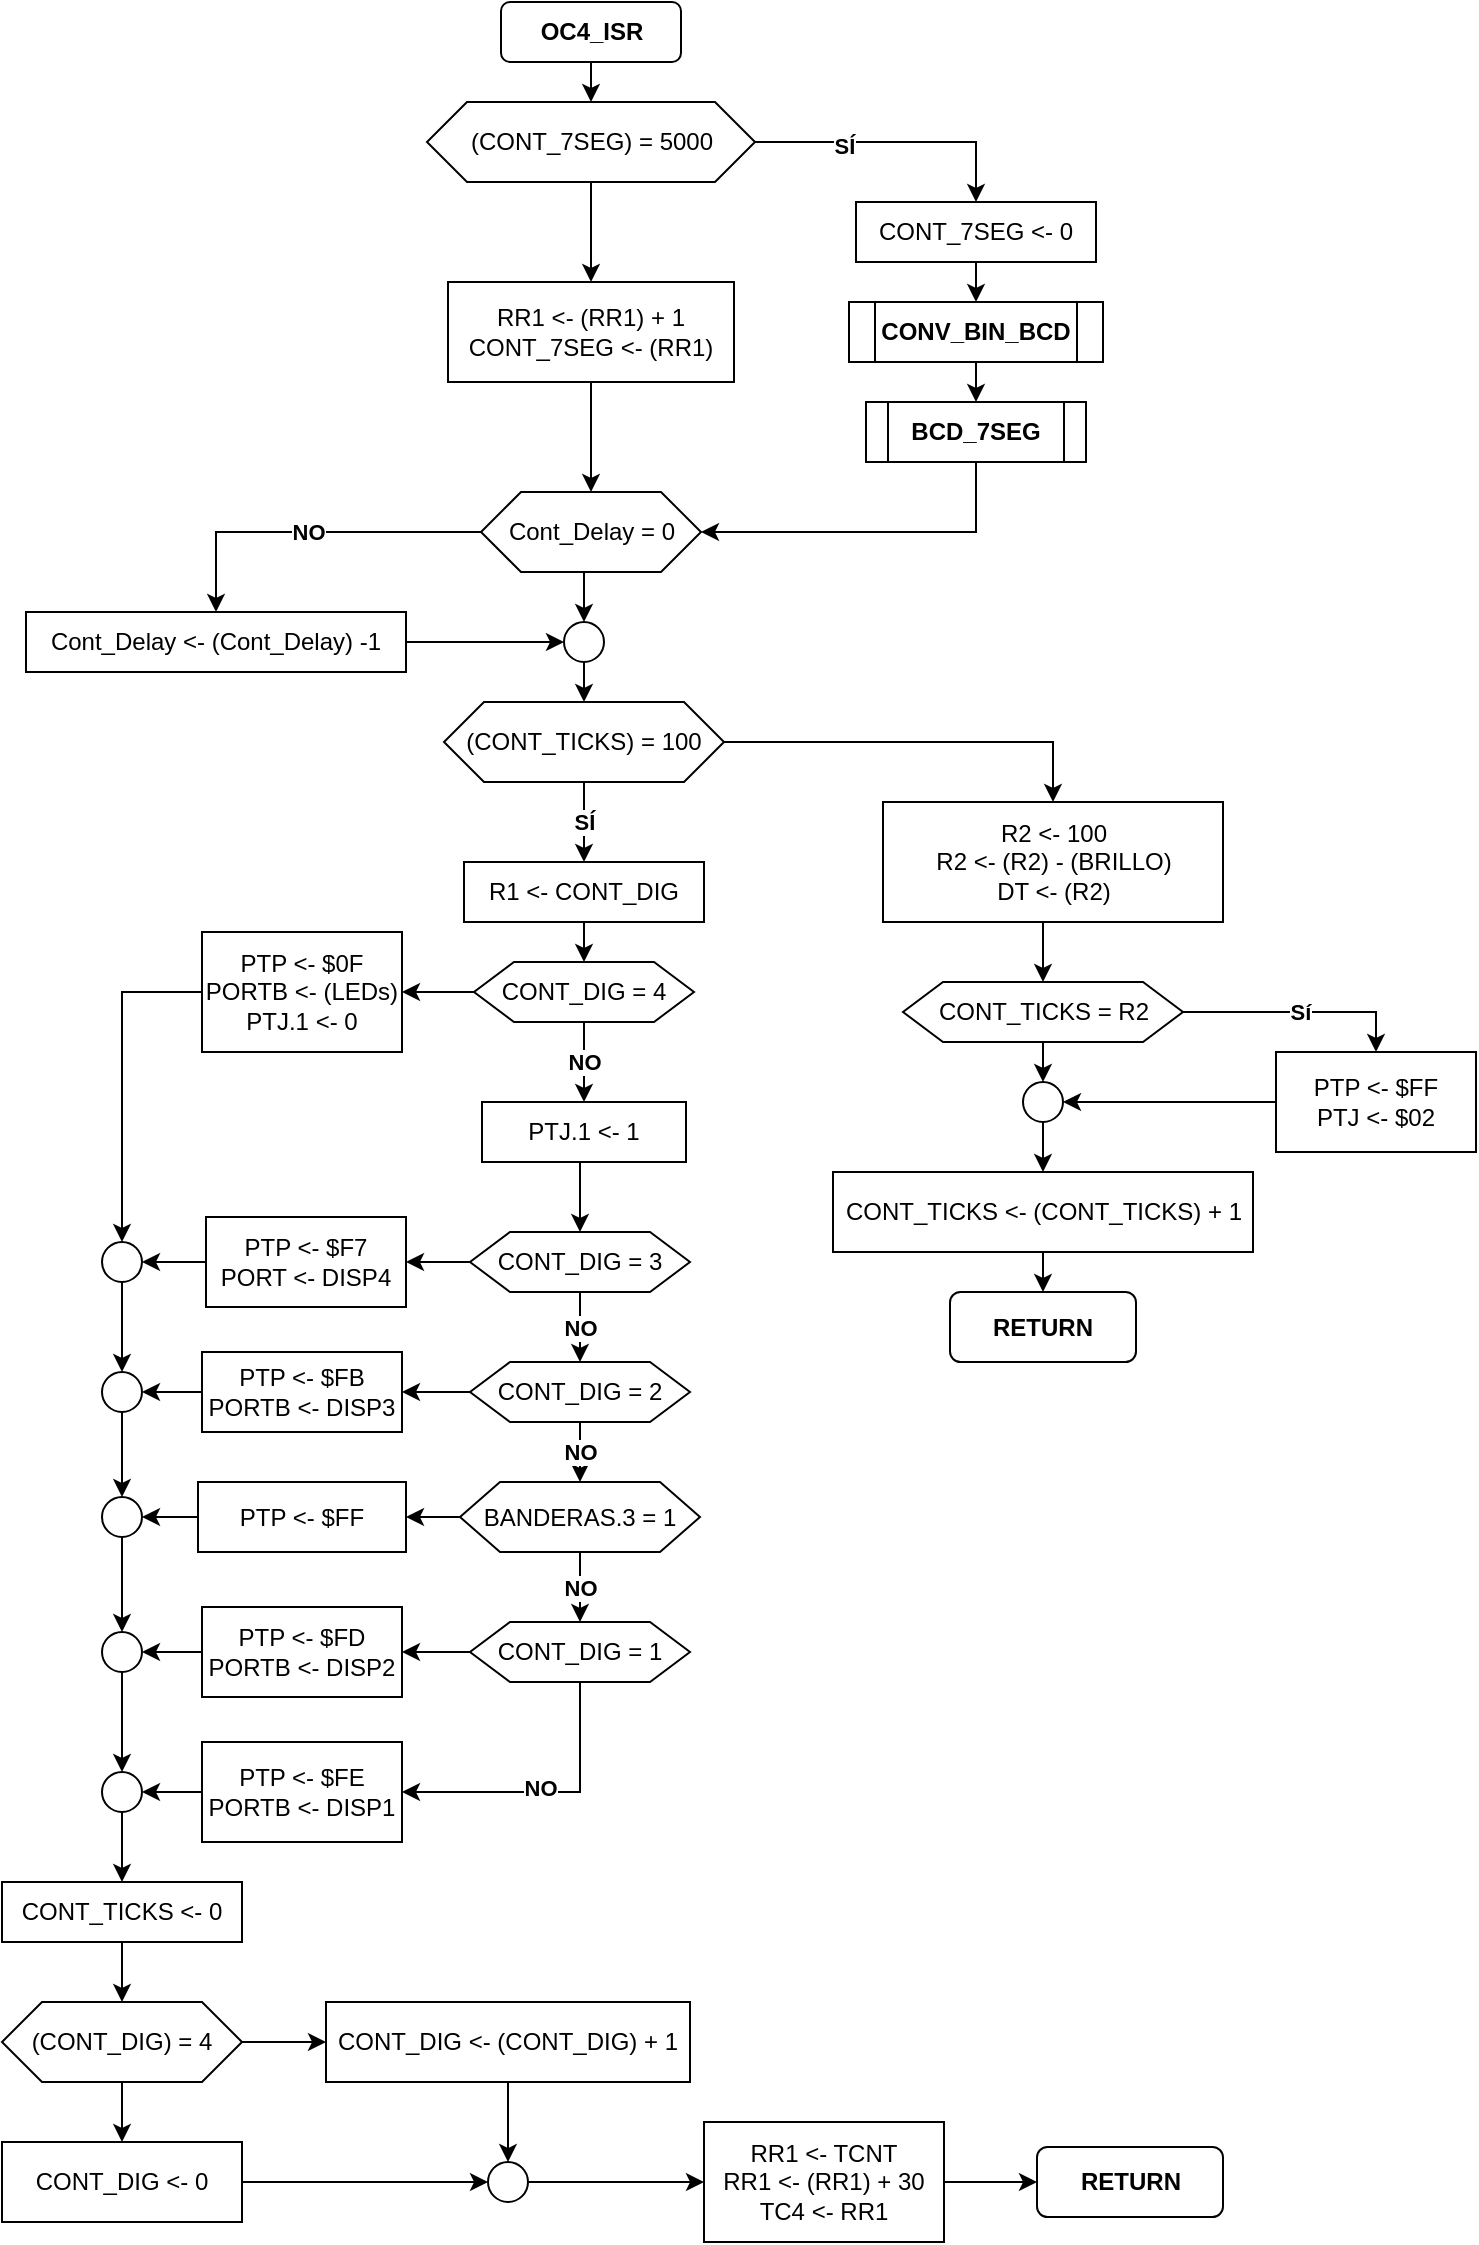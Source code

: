 <mxfile version="14.3.1" type="google"><diagram id="KmJu90Agw-A7-go_Xd_k" name="Page-1"><mxGraphModel dx="742" dy="575" grid="1" gridSize="10" guides="1" tooltips="1" connect="1" arrows="1" fold="1" page="1" pageScale="1" pageWidth="827" pageHeight="1169" math="0" shadow="0"><root><mxCell id="0"/><mxCell id="1" parent="0"/><mxCell id="s95_hVxubEFKR47E11qt-143" style="edgeStyle=orthogonalEdgeStyle;rounded=0;orthogonalLoop=1;jettySize=auto;html=1;exitX=0.5;exitY=1;exitDx=0;exitDy=0;entryX=0.5;entryY=0;entryDx=0;entryDy=0;" edge="1" parent="1" source="s95_hVxubEFKR47E11qt-1" target="s95_hVxubEFKR47E11qt-109"><mxGeometry relative="1" as="geometry"/></mxCell><mxCell id="s95_hVxubEFKR47E11qt-1" value="OC4_ISR" style="rounded=1;whiteSpace=wrap;html=1;fontStyle=1" vertex="1" parent="1"><mxGeometry x="309.5" y="20" width="90" height="30" as="geometry"/></mxCell><mxCell id="s95_hVxubEFKR47E11qt-121" style="edgeStyle=orthogonalEdgeStyle;rounded=0;orthogonalLoop=1;jettySize=auto;html=1;exitX=0.5;exitY=1;exitDx=0;exitDy=0;entryX=0.5;entryY=0;entryDx=0;entryDy=0;" edge="1" parent="1" source="s95_hVxubEFKR47E11qt-4" target="s95_hVxubEFKR47E11qt-118"><mxGeometry relative="1" as="geometry"/></mxCell><mxCell id="s95_hVxubEFKR47E11qt-4" value="RR1 &amp;lt;- (RR1) + 1&lt;br&gt;CONT_7SEG &amp;lt;- (RR1)" style="rounded=0;whiteSpace=wrap;html=1;" vertex="1" parent="1"><mxGeometry x="283" y="160" width="143" height="50" as="geometry"/></mxCell><mxCell id="s95_hVxubEFKR47E11qt-119" value="SÍ" style="edgeStyle=orthogonalEdgeStyle;rounded=0;orthogonalLoop=1;jettySize=auto;html=1;exitX=0.5;exitY=1;exitDx=0;exitDy=0;entryX=0.5;entryY=0;entryDx=0;entryDy=0;fontStyle=1" edge="1" parent="1" source="s95_hVxubEFKR47E11qt-9" target="s95_hVxubEFKR47E11qt-30"><mxGeometry relative="1" as="geometry"/></mxCell><mxCell id="s95_hVxubEFKR47E11qt-137" style="edgeStyle=orthogonalEdgeStyle;rounded=0;orthogonalLoop=1;jettySize=auto;html=1;exitX=1;exitY=0.5;exitDx=0;exitDy=0;entryX=0.5;entryY=0;entryDx=0;entryDy=0;" edge="1" parent="1" source="s95_hVxubEFKR47E11qt-9" target="s95_hVxubEFKR47E11qt-10"><mxGeometry relative="1" as="geometry"/></mxCell><mxCell id="s95_hVxubEFKR47E11qt-9" value="(CONT_TICKS) = 100" style="shape=hexagon;perimeter=hexagonPerimeter2;whiteSpace=wrap;html=1;fixedSize=1;" vertex="1" parent="1"><mxGeometry x="281" y="370" width="140" height="40" as="geometry"/></mxCell><mxCell id="s95_hVxubEFKR47E11qt-25" style="edgeStyle=orthogonalEdgeStyle;rounded=0;orthogonalLoop=1;jettySize=auto;html=1;exitX=0.5;exitY=1;exitDx=0;exitDy=0;entryX=0.5;entryY=0;entryDx=0;entryDy=0;" edge="1" parent="1" source="s95_hVxubEFKR47E11qt-10" target="s95_hVxubEFKR47E11qt-12"><mxGeometry relative="1" as="geometry"/></mxCell><mxCell id="s95_hVxubEFKR47E11qt-10" value="R2 &amp;lt;- 100&lt;br&gt;R2 &amp;lt;- (R2) - (BRILLO)&lt;br&gt;DT &amp;lt;- (R2)&lt;br&gt;" style="rounded=0;whiteSpace=wrap;html=1;" vertex="1" parent="1"><mxGeometry x="500.5" y="420" width="170" height="60" as="geometry"/></mxCell><mxCell id="s95_hVxubEFKR47E11qt-16" value="Sí" style="edgeStyle=orthogonalEdgeStyle;rounded=0;orthogonalLoop=1;jettySize=auto;html=1;exitX=1;exitY=0.5;exitDx=0;exitDy=0;fontStyle=1" edge="1" parent="1" source="s95_hVxubEFKR47E11qt-12" target="s95_hVxubEFKR47E11qt-13"><mxGeometry relative="1" as="geometry"/></mxCell><mxCell id="s95_hVxubEFKR47E11qt-21" style="edgeStyle=orthogonalEdgeStyle;rounded=0;orthogonalLoop=1;jettySize=auto;html=1;exitX=0.5;exitY=1;exitDx=0;exitDy=0;entryX=0.5;entryY=0;entryDx=0;entryDy=0;" edge="1" parent="1" source="s95_hVxubEFKR47E11qt-12" target="s95_hVxubEFKR47E11qt-17"><mxGeometry relative="1" as="geometry"/></mxCell><mxCell id="s95_hVxubEFKR47E11qt-12" value="CONT_TICKS = R2" style="shape=hexagon;perimeter=hexagonPerimeter2;whiteSpace=wrap;html=1;fixedSize=1;" vertex="1" parent="1"><mxGeometry x="510.5" y="510" width="140" height="30" as="geometry"/></mxCell><mxCell id="s95_hVxubEFKR47E11qt-23" style="edgeStyle=orthogonalEdgeStyle;rounded=0;orthogonalLoop=1;jettySize=auto;html=1;exitX=0;exitY=0.5;exitDx=0;exitDy=0;entryX=1;entryY=0.5;entryDx=0;entryDy=0;" edge="1" parent="1" source="s95_hVxubEFKR47E11qt-13" target="s95_hVxubEFKR47E11qt-17"><mxGeometry relative="1" as="geometry"/></mxCell><mxCell id="s95_hVxubEFKR47E11qt-13" value="PTP &amp;lt;- $FF&lt;br&gt;PTJ &amp;lt;- $02" style="rounded=0;whiteSpace=wrap;html=1;" vertex="1" parent="1"><mxGeometry x="697" y="545" width="100" height="50" as="geometry"/></mxCell><mxCell id="s95_hVxubEFKR47E11qt-139" style="edgeStyle=orthogonalEdgeStyle;rounded=0;orthogonalLoop=1;jettySize=auto;html=1;exitX=0.5;exitY=1;exitDx=0;exitDy=0;entryX=0.5;entryY=0;entryDx=0;entryDy=0;" edge="1" parent="1" source="s95_hVxubEFKR47E11qt-15" target="s95_hVxubEFKR47E11qt-138"><mxGeometry relative="1" as="geometry"/></mxCell><mxCell id="s95_hVxubEFKR47E11qt-15" value="CONT_TICKS &amp;lt;- (CONT_TICKS) + 1" style="rounded=0;whiteSpace=wrap;html=1;" vertex="1" parent="1"><mxGeometry x="475.5" y="605" width="210" height="40" as="geometry"/></mxCell><mxCell id="s95_hVxubEFKR47E11qt-140" style="edgeStyle=orthogonalEdgeStyle;rounded=0;orthogonalLoop=1;jettySize=auto;html=1;exitX=0.5;exitY=1;exitDx=0;exitDy=0;entryX=0.5;entryY=0;entryDx=0;entryDy=0;" edge="1" parent="1" source="s95_hVxubEFKR47E11qt-17" target="s95_hVxubEFKR47E11qt-15"><mxGeometry relative="1" as="geometry"/></mxCell><mxCell id="s95_hVxubEFKR47E11qt-17" value="" style="ellipse;whiteSpace=wrap;html=1;aspect=fixed;" vertex="1" parent="1"><mxGeometry x="570.5" y="560" width="20" height="20" as="geometry"/></mxCell><mxCell id="s95_hVxubEFKR47E11qt-37" style="edgeStyle=orthogonalEdgeStyle;rounded=0;orthogonalLoop=1;jettySize=auto;html=1;exitX=0.5;exitY=1;exitDx=0;exitDy=0;entryX=0.5;entryY=0;entryDx=0;entryDy=0;" edge="1" parent="1" source="s95_hVxubEFKR47E11qt-29" target="s95_hVxubEFKR47E11qt-32"><mxGeometry relative="1" as="geometry"/></mxCell><mxCell id="s95_hVxubEFKR47E11qt-29" value="PTJ.1 &amp;lt;- 1" style="rounded=0;whiteSpace=wrap;html=1;" vertex="1" parent="1"><mxGeometry x="300" y="570" width="102" height="30" as="geometry"/></mxCell><mxCell id="s95_hVxubEFKR47E11qt-35" style="edgeStyle=orthogonalEdgeStyle;rounded=0;orthogonalLoop=1;jettySize=auto;html=1;exitX=0.5;exitY=1;exitDx=0;exitDy=0;entryX=0.5;entryY=0;entryDx=0;entryDy=0;" edge="1" parent="1" source="s95_hVxubEFKR47E11qt-30" target="s95_hVxubEFKR47E11qt-31"><mxGeometry relative="1" as="geometry"/></mxCell><mxCell id="s95_hVxubEFKR47E11qt-30" value="R1 &amp;lt;- CONT_DIG" style="rounded=0;whiteSpace=wrap;html=1;" vertex="1" parent="1"><mxGeometry x="291" y="450" width="120" height="30" as="geometry"/></mxCell><mxCell id="s95_hVxubEFKR47E11qt-36" value="NO" style="edgeStyle=orthogonalEdgeStyle;rounded=0;orthogonalLoop=1;jettySize=auto;html=1;exitX=0.5;exitY=1;exitDx=0;exitDy=0;entryX=0.5;entryY=0;entryDx=0;entryDy=0;fontStyle=1" edge="1" parent="1" source="s95_hVxubEFKR47E11qt-31" target="s95_hVxubEFKR47E11qt-29"><mxGeometry relative="1" as="geometry"/></mxCell><mxCell id="s95_hVxubEFKR47E11qt-66" style="edgeStyle=orthogonalEdgeStyle;rounded=0;orthogonalLoop=1;jettySize=auto;html=1;exitX=0;exitY=0.5;exitDx=0;exitDy=0;entryX=1;entryY=0.5;entryDx=0;entryDy=0;" edge="1" parent="1" source="s95_hVxubEFKR47E11qt-31" target="s95_hVxubEFKR47E11qt-45"><mxGeometry relative="1" as="geometry"/></mxCell><mxCell id="s95_hVxubEFKR47E11qt-31" value="CONT_DIG = 4" style="shape=hexagon;perimeter=hexagonPerimeter2;whiteSpace=wrap;html=1;fixedSize=1;" vertex="1" parent="1"><mxGeometry x="296" y="500" width="110" height="30" as="geometry"/></mxCell><mxCell id="s95_hVxubEFKR47E11qt-38" value="NO" style="edgeStyle=orthogonalEdgeStyle;rounded=0;orthogonalLoop=1;jettySize=auto;html=1;exitX=0.5;exitY=1;exitDx=0;exitDy=0;entryX=0.5;entryY=0;entryDx=0;entryDy=0;fontStyle=1" edge="1" parent="1" source="s95_hVxubEFKR47E11qt-32" target="s95_hVxubEFKR47E11qt-33"><mxGeometry relative="1" as="geometry"/></mxCell><mxCell id="s95_hVxubEFKR47E11qt-68" style="edgeStyle=orthogonalEdgeStyle;rounded=0;orthogonalLoop=1;jettySize=auto;html=1;exitX=0;exitY=0.5;exitDx=0;exitDy=0;entryX=1;entryY=0.5;entryDx=0;entryDy=0;" edge="1" parent="1" source="s95_hVxubEFKR47E11qt-32" target="s95_hVxubEFKR47E11qt-49"><mxGeometry relative="1" as="geometry"/></mxCell><mxCell id="s95_hVxubEFKR47E11qt-32" value="CONT_DIG = 3" style="shape=hexagon;perimeter=hexagonPerimeter2;whiteSpace=wrap;html=1;fixedSize=1;" vertex="1" parent="1"><mxGeometry x="294" y="635" width="110" height="30" as="geometry"/></mxCell><mxCell id="s95_hVxubEFKR47E11qt-44" value="NO" style="edgeStyle=orthogonalEdgeStyle;rounded=0;orthogonalLoop=1;jettySize=auto;html=1;exitX=0.5;exitY=1;exitDx=0;exitDy=0;entryX=0.5;entryY=0;entryDx=0;entryDy=0;fontStyle=1" edge="1" parent="1" source="s95_hVxubEFKR47E11qt-33" target="s95_hVxubEFKR47E11qt-41"><mxGeometry relative="1" as="geometry"/></mxCell><mxCell id="s95_hVxubEFKR47E11qt-69" value="" style="edgeStyle=orthogonalEdgeStyle;rounded=0;orthogonalLoop=1;jettySize=auto;html=1;" edge="1" parent="1" source="s95_hVxubEFKR47E11qt-33" target="s95_hVxubEFKR47E11qt-47"><mxGeometry relative="1" as="geometry"/></mxCell><mxCell id="s95_hVxubEFKR47E11qt-33" value="CONT_DIG = 2" style="shape=hexagon;perimeter=hexagonPerimeter2;whiteSpace=wrap;html=1;fixedSize=1;" vertex="1" parent="1"><mxGeometry x="294" y="700" width="110" height="30" as="geometry"/></mxCell><mxCell id="s95_hVxubEFKR47E11qt-70" style="edgeStyle=orthogonalEdgeStyle;rounded=0;orthogonalLoop=1;jettySize=auto;html=1;exitX=0;exitY=0.5;exitDx=0;exitDy=0;" edge="1" parent="1" source="s95_hVxubEFKR47E11qt-34" target="s95_hVxubEFKR47E11qt-48"><mxGeometry relative="1" as="geometry"/></mxCell><mxCell id="s95_hVxubEFKR47E11qt-95" style="edgeStyle=orthogonalEdgeStyle;rounded=0;orthogonalLoop=1;jettySize=auto;html=1;exitX=0.5;exitY=1;exitDx=0;exitDy=0;entryX=1;entryY=0.5;entryDx=0;entryDy=0;" edge="1" parent="1" source="s95_hVxubEFKR47E11qt-34" target="s95_hVxubEFKR47E11qt-86"><mxGeometry relative="1" as="geometry"/></mxCell><mxCell id="s95_hVxubEFKR47E11qt-100" value="&lt;b&gt;NO&lt;/b&gt;" style="edgeLabel;html=1;align=center;verticalAlign=middle;resizable=0;points=[];" vertex="1" connectable="0" parent="s95_hVxubEFKR47E11qt-95"><mxGeometry x="0.043" y="-2" relative="1" as="geometry"><mxPoint as="offset"/></mxGeometry></mxCell><mxCell id="s95_hVxubEFKR47E11qt-34" value="CONT_DIG = 1" style="shape=hexagon;perimeter=hexagonPerimeter2;whiteSpace=wrap;html=1;fixedSize=1;" vertex="1" parent="1"><mxGeometry x="294" y="830" width="110" height="30" as="geometry"/></mxCell><mxCell id="s95_hVxubEFKR47E11qt-43" value="NO" style="edgeStyle=orthogonalEdgeStyle;rounded=0;orthogonalLoop=1;jettySize=auto;html=1;exitX=0.5;exitY=1;exitDx=0;exitDy=0;entryX=0.5;entryY=0;entryDx=0;entryDy=0;fontStyle=1" edge="1" parent="1" source="s95_hVxubEFKR47E11qt-41" target="s95_hVxubEFKR47E11qt-34"><mxGeometry relative="1" as="geometry"/></mxCell><mxCell id="s95_hVxubEFKR47E11qt-91" value="" style="edgeStyle=orthogonalEdgeStyle;rounded=0;orthogonalLoop=1;jettySize=auto;html=1;" edge="1" parent="1" source="s95_hVxubEFKR47E11qt-41" target="s95_hVxubEFKR47E11qt-78"><mxGeometry relative="1" as="geometry"/></mxCell><mxCell id="s95_hVxubEFKR47E11qt-41" value="BANDERAS.3 = 1" style="shape=hexagon;perimeter=hexagonPerimeter2;whiteSpace=wrap;html=1;fixedSize=1;" vertex="1" parent="1"><mxGeometry x="289" y="760" width="120" height="35" as="geometry"/></mxCell><mxCell id="s95_hVxubEFKR47E11qt-57" style="edgeStyle=orthogonalEdgeStyle;rounded=0;orthogonalLoop=1;jettySize=auto;html=1;exitX=0;exitY=0.5;exitDx=0;exitDy=0;entryX=0.5;entryY=0;entryDx=0;entryDy=0;" edge="1" parent="1" source="s95_hVxubEFKR47E11qt-45" target="s95_hVxubEFKR47E11qt-56"><mxGeometry relative="1" as="geometry"/></mxCell><mxCell id="s95_hVxubEFKR47E11qt-45" value="PTP &amp;lt;- $0F&lt;br&gt;PORTB &amp;lt;- (LEDs)&lt;br&gt;PTJ.1 &amp;lt;- 0" style="rounded=0;whiteSpace=wrap;html=1;" vertex="1" parent="1"><mxGeometry x="160" y="485" width="100" height="60" as="geometry"/></mxCell><mxCell id="s95_hVxubEFKR47E11qt-61" style="edgeStyle=orthogonalEdgeStyle;rounded=0;orthogonalLoop=1;jettySize=auto;html=1;exitX=0;exitY=0.5;exitDx=0;exitDy=0;entryX=1;entryY=0.5;entryDx=0;entryDy=0;" edge="1" parent="1" source="s95_hVxubEFKR47E11qt-47" target="s95_hVxubEFKR47E11qt-60"><mxGeometry relative="1" as="geometry"/></mxCell><mxCell id="s95_hVxubEFKR47E11qt-47" value="PTP &amp;lt;- $FB&lt;br&gt;PORTB &amp;lt;- DISP3" style="rounded=0;whiteSpace=wrap;html=1;" vertex="1" parent="1"><mxGeometry x="160" y="695" width="100" height="40" as="geometry"/></mxCell><mxCell id="s95_hVxubEFKR47E11qt-64" value="" style="edgeStyle=orthogonalEdgeStyle;rounded=0;orthogonalLoop=1;jettySize=auto;html=1;" edge="1" parent="1" source="s95_hVxubEFKR47E11qt-48" target="s95_hVxubEFKR47E11qt-63"><mxGeometry relative="1" as="geometry"/></mxCell><mxCell id="s95_hVxubEFKR47E11qt-48" value="PTP &amp;lt;- $FD&lt;br&gt;PORTB &amp;lt;- DISP2" style="rounded=0;whiteSpace=wrap;html=1;" vertex="1" parent="1"><mxGeometry x="160" y="822.5" width="100" height="45" as="geometry"/></mxCell><mxCell id="s95_hVxubEFKR47E11qt-59" style="edgeStyle=orthogonalEdgeStyle;rounded=0;orthogonalLoop=1;jettySize=auto;html=1;exitX=0;exitY=0.5;exitDx=0;exitDy=0;entryX=1;entryY=0.5;entryDx=0;entryDy=0;" edge="1" parent="1" source="s95_hVxubEFKR47E11qt-49" target="s95_hVxubEFKR47E11qt-56"><mxGeometry relative="1" as="geometry"/></mxCell><mxCell id="s95_hVxubEFKR47E11qt-49" value="PTP &amp;lt;- $F7&lt;br&gt;PORT &amp;lt;- DISP4" style="rounded=0;whiteSpace=wrap;html=1;" vertex="1" parent="1"><mxGeometry x="162" y="627.5" width="100" height="45" as="geometry"/></mxCell><mxCell id="s95_hVxubEFKR47E11qt-62" style="edgeStyle=orthogonalEdgeStyle;rounded=0;orthogonalLoop=1;jettySize=auto;html=1;exitX=0.5;exitY=1;exitDx=0;exitDy=0;entryX=0.5;entryY=0;entryDx=0;entryDy=0;" edge="1" parent="1" source="s95_hVxubEFKR47E11qt-56" target="s95_hVxubEFKR47E11qt-60"><mxGeometry relative="1" as="geometry"/></mxCell><mxCell id="s95_hVxubEFKR47E11qt-56" value="" style="ellipse;whiteSpace=wrap;html=1;aspect=fixed;" vertex="1" parent="1"><mxGeometry x="110" y="640" width="20" height="20" as="geometry"/></mxCell><mxCell id="s95_hVxubEFKR47E11qt-81" style="edgeStyle=orthogonalEdgeStyle;rounded=0;orthogonalLoop=1;jettySize=auto;html=1;exitX=0.5;exitY=1;exitDx=0;exitDy=0;entryX=0.5;entryY=0;entryDx=0;entryDy=0;" edge="1" parent="1" source="s95_hVxubEFKR47E11qt-60" target="s95_hVxubEFKR47E11qt-80"><mxGeometry relative="1" as="geometry"/></mxCell><mxCell id="s95_hVxubEFKR47E11qt-60" value="" style="ellipse;whiteSpace=wrap;html=1;aspect=fixed;" vertex="1" parent="1"><mxGeometry x="110" y="705" width="20" height="20" as="geometry"/></mxCell><mxCell id="s95_hVxubEFKR47E11qt-97" style="edgeStyle=orthogonalEdgeStyle;rounded=0;orthogonalLoop=1;jettySize=auto;html=1;exitX=0.5;exitY=1;exitDx=0;exitDy=0;entryX=0.5;entryY=0;entryDx=0;entryDy=0;" edge="1" parent="1" source="s95_hVxubEFKR47E11qt-63" target="s95_hVxubEFKR47E11qt-96"><mxGeometry relative="1" as="geometry"/></mxCell><mxCell id="s95_hVxubEFKR47E11qt-63" value="" style="ellipse;whiteSpace=wrap;html=1;aspect=fixed;" vertex="1" parent="1"><mxGeometry x="110" y="835" width="20" height="20" as="geometry"/></mxCell><mxCell id="s95_hVxubEFKR47E11qt-75" style="edgeStyle=orthogonalEdgeStyle;rounded=0;orthogonalLoop=1;jettySize=auto;html=1;exitX=0.5;exitY=1;exitDx=0;exitDy=0;entryX=0.5;entryY=0;entryDx=0;entryDy=0;" edge="1" parent="1" source="s95_hVxubEFKR47E11qt-71" target="s95_hVxubEFKR47E11qt-72"><mxGeometry relative="1" as="geometry"/></mxCell><mxCell id="s95_hVxubEFKR47E11qt-71" value="CONT_TICKS &amp;lt;- 0" style="rounded=0;whiteSpace=wrap;html=1;" vertex="1" parent="1"><mxGeometry x="60" y="960" width="120" height="30" as="geometry"/></mxCell><mxCell id="s95_hVxubEFKR47E11qt-76" style="edgeStyle=orthogonalEdgeStyle;rounded=0;orthogonalLoop=1;jettySize=auto;html=1;exitX=1;exitY=0.5;exitDx=0;exitDy=0;" edge="1" parent="1" source="s95_hVxubEFKR47E11qt-72" target="s95_hVxubEFKR47E11qt-73"><mxGeometry relative="1" as="geometry"/></mxCell><mxCell id="s95_hVxubEFKR47E11qt-85" style="edgeStyle=orthogonalEdgeStyle;rounded=0;orthogonalLoop=1;jettySize=auto;html=1;exitX=0.5;exitY=1;exitDx=0;exitDy=0;entryX=0.5;entryY=0;entryDx=0;entryDy=0;" edge="1" parent="1" source="s95_hVxubEFKR47E11qt-72" target="s95_hVxubEFKR47E11qt-84"><mxGeometry relative="1" as="geometry"/></mxCell><mxCell id="s95_hVxubEFKR47E11qt-72" value="(CONT_DIG) = 4" style="shape=hexagon;perimeter=hexagonPerimeter2;whiteSpace=wrap;html=1;fixedSize=1;" vertex="1" parent="1"><mxGeometry x="60" y="1020" width="120" height="40" as="geometry"/></mxCell><mxCell id="s95_hVxubEFKR47E11qt-102" style="edgeStyle=orthogonalEdgeStyle;rounded=0;orthogonalLoop=1;jettySize=auto;html=1;exitX=0.5;exitY=1;exitDx=0;exitDy=0;entryX=0.5;entryY=0;entryDx=0;entryDy=0;" edge="1" parent="1" source="s95_hVxubEFKR47E11qt-73" target="s95_hVxubEFKR47E11qt-101"><mxGeometry relative="1" as="geometry"/></mxCell><mxCell id="s95_hVxubEFKR47E11qt-73" value="CONT_DIG &amp;lt;- (CONT_DIG) + 1" style="rounded=0;whiteSpace=wrap;html=1;" vertex="1" parent="1"><mxGeometry x="222" y="1020" width="182" height="40" as="geometry"/></mxCell><mxCell id="s95_hVxubEFKR47E11qt-106" style="edgeStyle=orthogonalEdgeStyle;rounded=0;orthogonalLoop=1;jettySize=auto;html=1;exitX=1;exitY=0.5;exitDx=0;exitDy=0;entryX=0;entryY=0.5;entryDx=0;entryDy=0;" edge="1" parent="1" source="s95_hVxubEFKR47E11qt-77" target="s95_hVxubEFKR47E11qt-105"><mxGeometry relative="1" as="geometry"/></mxCell><mxCell id="s95_hVxubEFKR47E11qt-77" value="RR1 &amp;lt;- TCNT&lt;br&gt;RR1 &amp;lt;- (RR1) + 30&lt;br&gt;TC4 &amp;lt;- RR1" style="rounded=0;whiteSpace=wrap;html=1;" vertex="1" parent="1"><mxGeometry x="411" y="1080" width="120" height="60" as="geometry"/></mxCell><mxCell id="s95_hVxubEFKR47E11qt-92" style="edgeStyle=orthogonalEdgeStyle;rounded=0;orthogonalLoop=1;jettySize=auto;html=1;exitX=0;exitY=0.5;exitDx=0;exitDy=0;entryX=1;entryY=0.5;entryDx=0;entryDy=0;" edge="1" parent="1" source="s95_hVxubEFKR47E11qt-78" target="s95_hVxubEFKR47E11qt-80"><mxGeometry relative="1" as="geometry"/></mxCell><mxCell id="s95_hVxubEFKR47E11qt-78" value="PTP &amp;lt;- $FF" style="rounded=0;whiteSpace=wrap;html=1;" vertex="1" parent="1"><mxGeometry x="158" y="760" width="104" height="35" as="geometry"/></mxCell><mxCell id="s95_hVxubEFKR47E11qt-82" style="edgeStyle=orthogonalEdgeStyle;rounded=0;orthogonalLoop=1;jettySize=auto;html=1;exitX=0.5;exitY=1;exitDx=0;exitDy=0;entryX=0.5;entryY=0;entryDx=0;entryDy=0;" edge="1" parent="1" source="s95_hVxubEFKR47E11qt-80" target="s95_hVxubEFKR47E11qt-63"><mxGeometry relative="1" as="geometry"/></mxCell><mxCell id="s95_hVxubEFKR47E11qt-80" value="" style="ellipse;whiteSpace=wrap;html=1;aspect=fixed;" vertex="1" parent="1"><mxGeometry x="110" y="767.5" width="20" height="20" as="geometry"/></mxCell><mxCell id="s95_hVxubEFKR47E11qt-103" style="edgeStyle=orthogonalEdgeStyle;rounded=0;orthogonalLoop=1;jettySize=auto;html=1;exitX=1;exitY=0.5;exitDx=0;exitDy=0;entryX=0;entryY=0.5;entryDx=0;entryDy=0;" edge="1" parent="1" source="s95_hVxubEFKR47E11qt-84" target="s95_hVxubEFKR47E11qt-101"><mxGeometry relative="1" as="geometry"/></mxCell><mxCell id="s95_hVxubEFKR47E11qt-84" value="CONT_DIG &amp;lt;- 0" style="rounded=0;whiteSpace=wrap;html=1;" vertex="1" parent="1"><mxGeometry x="60" y="1090" width="120" height="40" as="geometry"/></mxCell><mxCell id="s95_hVxubEFKR47E11qt-98" style="edgeStyle=orthogonalEdgeStyle;rounded=0;orthogonalLoop=1;jettySize=auto;html=1;exitX=0;exitY=0.5;exitDx=0;exitDy=0;entryX=1;entryY=0.5;entryDx=0;entryDy=0;" edge="1" parent="1" source="s95_hVxubEFKR47E11qt-86" target="s95_hVxubEFKR47E11qt-96"><mxGeometry relative="1" as="geometry"/></mxCell><mxCell id="s95_hVxubEFKR47E11qt-86" value="PTP &amp;lt;- $FE&lt;br&gt;PORTB &amp;lt;- DISP1" style="rounded=0;whiteSpace=wrap;html=1;" vertex="1" parent="1"><mxGeometry x="160" y="890" width="100" height="50" as="geometry"/></mxCell><mxCell id="s95_hVxubEFKR47E11qt-99" style="edgeStyle=orthogonalEdgeStyle;rounded=0;orthogonalLoop=1;jettySize=auto;html=1;exitX=0.5;exitY=1;exitDx=0;exitDy=0;entryX=0.5;entryY=0;entryDx=0;entryDy=0;" edge="1" parent="1" source="s95_hVxubEFKR47E11qt-96" target="s95_hVxubEFKR47E11qt-71"><mxGeometry relative="1" as="geometry"/></mxCell><mxCell id="s95_hVxubEFKR47E11qt-96" value="" style="ellipse;whiteSpace=wrap;html=1;aspect=fixed;" vertex="1" parent="1"><mxGeometry x="110" y="905" width="20" height="20" as="geometry"/></mxCell><mxCell id="s95_hVxubEFKR47E11qt-104" style="edgeStyle=orthogonalEdgeStyle;rounded=0;orthogonalLoop=1;jettySize=auto;html=1;exitX=1;exitY=0.5;exitDx=0;exitDy=0;entryX=0;entryY=0.5;entryDx=0;entryDy=0;" edge="1" parent="1" source="s95_hVxubEFKR47E11qt-101" target="s95_hVxubEFKR47E11qt-77"><mxGeometry relative="1" as="geometry"/></mxCell><mxCell id="s95_hVxubEFKR47E11qt-101" value="" style="ellipse;whiteSpace=wrap;html=1;aspect=fixed;" vertex="1" parent="1"><mxGeometry x="303" y="1100" width="20" height="20" as="geometry"/></mxCell><mxCell id="s95_hVxubEFKR47E11qt-105" value="RETURN" style="rounded=1;whiteSpace=wrap;html=1;fontStyle=1" vertex="1" parent="1"><mxGeometry x="577.5" y="1092.5" width="93" height="35" as="geometry"/></mxCell><mxCell id="s95_hVxubEFKR47E11qt-122" style="edgeStyle=orthogonalEdgeStyle;rounded=0;orthogonalLoop=1;jettySize=auto;html=1;exitX=0.5;exitY=1;exitDx=0;exitDy=0;entryX=0.5;entryY=0;entryDx=0;entryDy=0;" edge="1" parent="1" source="s95_hVxubEFKR47E11qt-109" target="s95_hVxubEFKR47E11qt-4"><mxGeometry relative="1" as="geometry"/></mxCell><mxCell id="s95_hVxubEFKR47E11qt-123" style="edgeStyle=orthogonalEdgeStyle;rounded=0;orthogonalLoop=1;jettySize=auto;html=1;exitX=1;exitY=0.5;exitDx=0;exitDy=0;entryX=0.5;entryY=0;entryDx=0;entryDy=0;" edge="1" parent="1" source="s95_hVxubEFKR47E11qt-109" target="s95_hVxubEFKR47E11qt-113"><mxGeometry relative="1" as="geometry"/></mxCell><mxCell id="s95_hVxubEFKR47E11qt-126" value="&lt;b&gt;SÍ&lt;/b&gt;" style="edgeLabel;html=1;align=center;verticalAlign=middle;resizable=0;points=[];" vertex="1" connectable="0" parent="s95_hVxubEFKR47E11qt-123"><mxGeometry x="-0.389" y="-2" relative="1" as="geometry"><mxPoint x="1" as="offset"/></mxGeometry></mxCell><mxCell id="s95_hVxubEFKR47E11qt-109" value="(CONT_7SEG) = 5000" style="shape=hexagon;perimeter=hexagonPerimeter2;whiteSpace=wrap;html=1;fixedSize=1;" vertex="1" parent="1"><mxGeometry x="272.5" y="70" width="164" height="40" as="geometry"/></mxCell><mxCell id="s95_hVxubEFKR47E11qt-116" style="edgeStyle=orthogonalEdgeStyle;rounded=0;orthogonalLoop=1;jettySize=auto;html=1;exitX=0.5;exitY=1;exitDx=0;exitDy=0;entryX=0.5;entryY=0;entryDx=0;entryDy=0;" edge="1" parent="1" source="s95_hVxubEFKR47E11qt-113" target="s95_hVxubEFKR47E11qt-114"><mxGeometry relative="1" as="geometry"/></mxCell><mxCell id="s95_hVxubEFKR47E11qt-113" value="CONT_7SEG &amp;lt;- 0" style="rounded=0;whiteSpace=wrap;html=1;" vertex="1" parent="1"><mxGeometry x="487" y="120" width="120" height="30" as="geometry"/></mxCell><mxCell id="s95_hVxubEFKR47E11qt-117" style="edgeStyle=orthogonalEdgeStyle;rounded=0;orthogonalLoop=1;jettySize=auto;html=1;exitX=0.5;exitY=1;exitDx=0;exitDy=0;entryX=0.5;entryY=0;entryDx=0;entryDy=0;" edge="1" parent="1" source="s95_hVxubEFKR47E11qt-114" target="s95_hVxubEFKR47E11qt-115"><mxGeometry relative="1" as="geometry"/></mxCell><mxCell id="s95_hVxubEFKR47E11qt-114" value="&lt;b&gt;CONV_BIN_BCD&lt;/b&gt;" style="shape=process;whiteSpace=wrap;html=1;backgroundOutline=1;" vertex="1" parent="1"><mxGeometry x="483.5" y="170" width="127" height="30" as="geometry"/></mxCell><mxCell id="s95_hVxubEFKR47E11qt-125" style="edgeStyle=orthogonalEdgeStyle;rounded=0;orthogonalLoop=1;jettySize=auto;html=1;exitX=0.5;exitY=1;exitDx=0;exitDy=0;entryX=1;entryY=0.5;entryDx=0;entryDy=0;" edge="1" parent="1" source="s95_hVxubEFKR47E11qt-115" target="s95_hVxubEFKR47E11qt-118"><mxGeometry relative="1" as="geometry"/></mxCell><mxCell id="s95_hVxubEFKR47E11qt-115" value="BCD_7SEG" style="shape=process;whiteSpace=wrap;html=1;backgroundOutline=1;fontStyle=1" vertex="1" parent="1"><mxGeometry x="492" y="220" width="110" height="30" as="geometry"/></mxCell><mxCell id="s95_hVxubEFKR47E11qt-134" style="edgeStyle=orthogonalEdgeStyle;rounded=0;orthogonalLoop=1;jettySize=auto;html=1;exitX=0.5;exitY=1;exitDx=0;exitDy=0;entryX=0.5;entryY=0;entryDx=0;entryDy=0;" edge="1" parent="1" source="s95_hVxubEFKR47E11qt-118" target="s95_hVxubEFKR47E11qt-129"><mxGeometry relative="1" as="geometry"/></mxCell><mxCell id="s95_hVxubEFKR47E11qt-135" value="NO" style="edgeStyle=orthogonalEdgeStyle;rounded=0;orthogonalLoop=1;jettySize=auto;html=1;exitX=0;exitY=0.5;exitDx=0;exitDy=0;entryX=0.5;entryY=0;entryDx=0;entryDy=0;fontStyle=1" edge="1" parent="1" source="s95_hVxubEFKR47E11qt-118" target="s95_hVxubEFKR47E11qt-127"><mxGeometry relative="1" as="geometry"/></mxCell><mxCell id="s95_hVxubEFKR47E11qt-118" value="Cont_Delay = 0" style="shape=hexagon;perimeter=hexagonPerimeter2;whiteSpace=wrap;html=1;fixedSize=1;" vertex="1" parent="1"><mxGeometry x="299.5" y="265" width="110" height="40" as="geometry"/></mxCell><mxCell id="s95_hVxubEFKR47E11qt-136" value="" style="edgeStyle=orthogonalEdgeStyle;rounded=0;orthogonalLoop=1;jettySize=auto;html=1;" edge="1" parent="1" source="s95_hVxubEFKR47E11qt-127" target="s95_hVxubEFKR47E11qt-129"><mxGeometry relative="1" as="geometry"/></mxCell><mxCell id="s95_hVxubEFKR47E11qt-127" value="Cont_Delay &amp;lt;- (Cont_Delay) -1" style="rounded=0;whiteSpace=wrap;html=1;" vertex="1" parent="1"><mxGeometry x="72" y="325" width="190" height="30" as="geometry"/></mxCell><mxCell id="s95_hVxubEFKR47E11qt-133" style="edgeStyle=orthogonalEdgeStyle;rounded=0;orthogonalLoop=1;jettySize=auto;html=1;exitX=0.5;exitY=1;exitDx=0;exitDy=0;entryX=0.5;entryY=0;entryDx=0;entryDy=0;" edge="1" parent="1" source="s95_hVxubEFKR47E11qt-129" target="s95_hVxubEFKR47E11qt-9"><mxGeometry relative="1" as="geometry"/></mxCell><mxCell id="s95_hVxubEFKR47E11qt-129" value="" style="ellipse;whiteSpace=wrap;html=1;aspect=fixed;" vertex="1" parent="1"><mxGeometry x="341" y="330" width="20" height="20" as="geometry"/></mxCell><mxCell id="s95_hVxubEFKR47E11qt-138" value="RETURN" style="rounded=1;whiteSpace=wrap;html=1;fontStyle=1" vertex="1" parent="1"><mxGeometry x="534" y="665" width="93" height="35" as="geometry"/></mxCell></root></mxGraphModel></diagram></mxfile>
